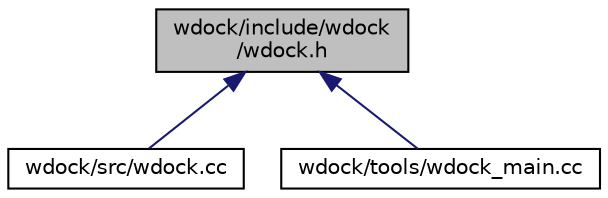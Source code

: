 digraph "wdock/include/wdock/wdock.h"
{
 // LATEX_PDF_SIZE
  edge [fontname="Helvetica",fontsize="10",labelfontname="Helvetica",labelfontsize="10"];
  node [fontname="Helvetica",fontsize="10",shape=record];
  Node1 [label="wdock/include/wdock\l/wdock.h",height=0.2,width=0.4,color="black", fillcolor="grey75", style="filled", fontcolor="black",tooltip=" "];
  Node1 -> Node2 [dir="back",color="midnightblue",fontsize="10",style="solid",fontname="Helvetica"];
  Node2 [label="wdock/src/wdock.cc",height=0.2,width=0.4,color="black", fillcolor="white", style="filled",URL="$wdock_8cc.html",tooltip=" "];
  Node1 -> Node3 [dir="back",color="midnightblue",fontsize="10",style="solid",fontname="Helvetica"];
  Node3 [label="wdock/tools/wdock_main.cc",height=0.2,width=0.4,color="black", fillcolor="white", style="filled",URL="$wdock__main_8cc.html",tooltip=" "];
}
